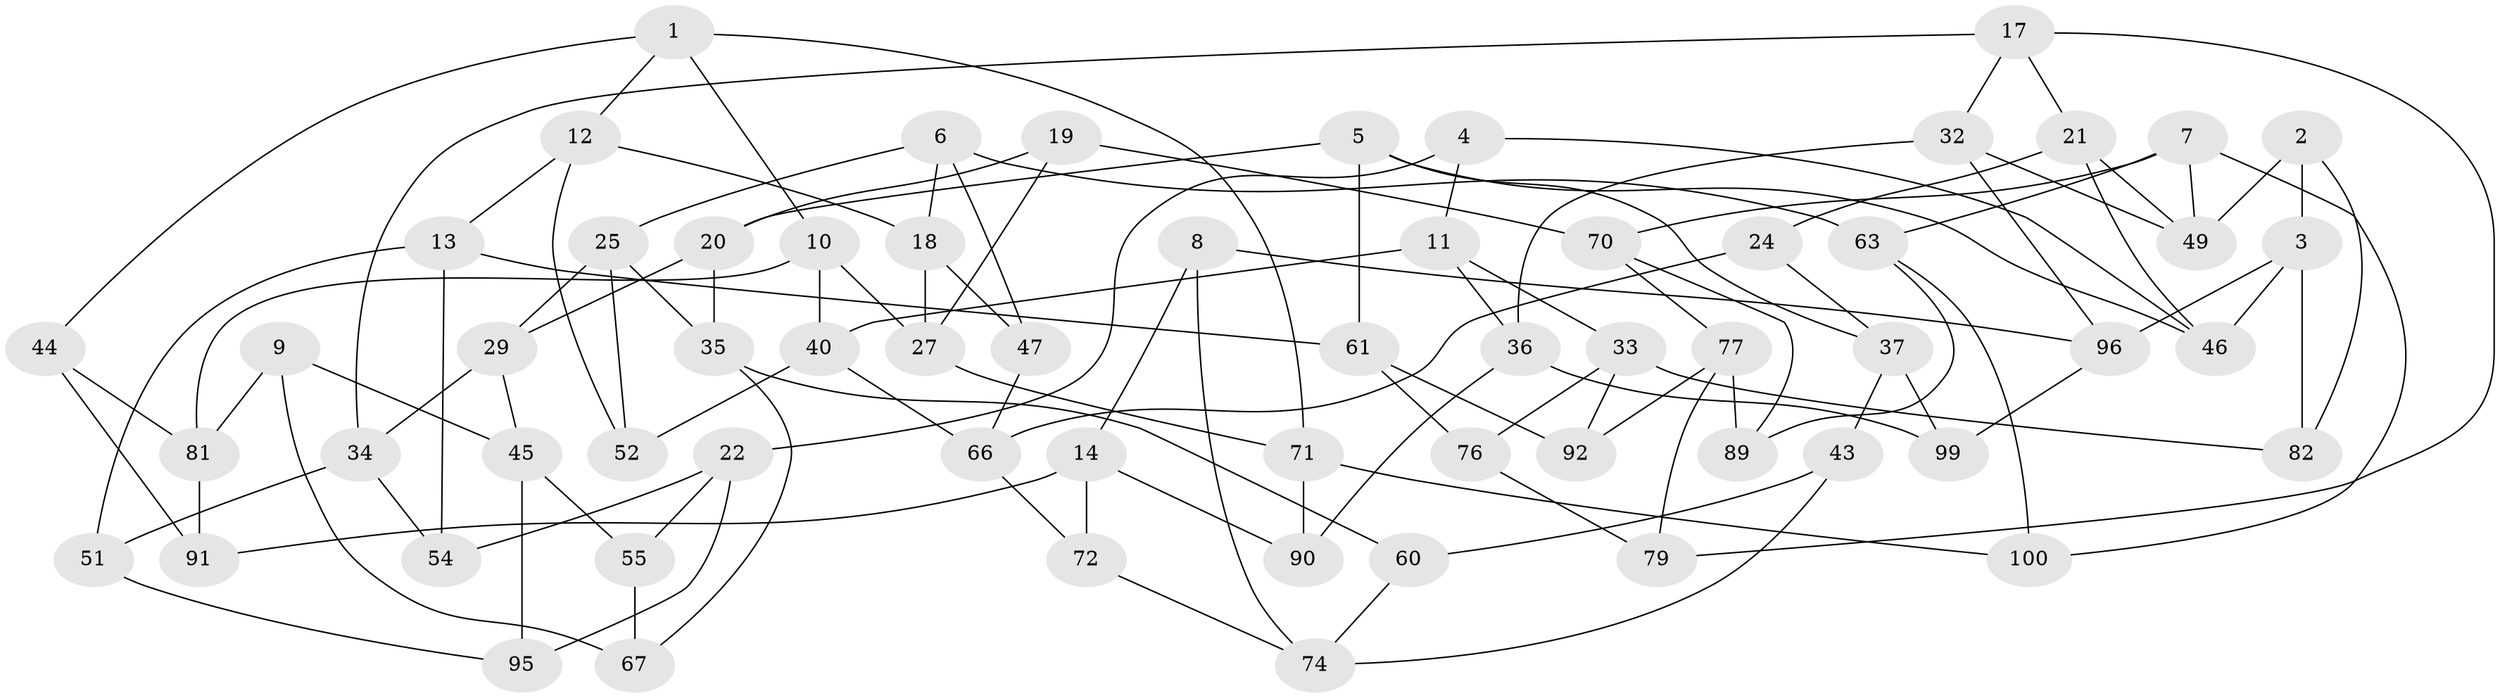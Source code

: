// original degree distribution, {3: 1.0}
// Generated by graph-tools (version 1.1) at 2025/39/02/21/25 10:39:00]
// undirected, 63 vertices, 113 edges
graph export_dot {
graph [start="1"]
  node [color=gray90,style=filled];
  1 [super="+30"];
  2;
  3 [super="+23"];
  4;
  5 [super="+31"];
  6 [super="+53"];
  7 [super="+16"];
  8;
  9;
  10 [super="+26"];
  11 [super="+38"];
  12 [super="+15"];
  13 [super="+85"];
  14 [super="+28"];
  17 [super="+75"];
  18 [super="+69"];
  19;
  20 [super="+93"];
  21 [super="+97"];
  22 [super="+65"];
  24;
  25 [super="+50"];
  27 [super="+80"];
  29 [super="+39"];
  32 [super="+59"];
  33 [super="+88"];
  34 [super="+41"];
  35 [super="+42"];
  36 [super="+48"];
  37 [super="+58"];
  40 [super="+57"];
  43;
  44;
  45 [super="+56"];
  46 [super="+78"];
  47;
  49 [super="+64"];
  51;
  52;
  54;
  55;
  60;
  61 [super="+62"];
  63 [super="+84"];
  66 [super="+68"];
  67;
  70 [super="+86"];
  71 [super="+73"];
  72;
  74 [super="+87"];
  76;
  77 [super="+83"];
  79;
  81 [super="+94"];
  82;
  89;
  90;
  91;
  92;
  95;
  96 [super="+98"];
  99;
  100;
  1 -- 12;
  1 -- 10;
  1 -- 44;
  1 -- 71;
  2 -- 82;
  2 -- 49;
  2 -- 3;
  3 -- 96;
  3 -- 82;
  3 -- 46;
  4 -- 11;
  4 -- 46;
  4 -- 22;
  5 -- 20;
  5 -- 61;
  5 -- 37;
  5 -- 46;
  6 -- 47;
  6 -- 18;
  6 -- 25;
  6 -- 63;
  7 -- 70;
  7 -- 49;
  7 -- 100;
  7 -- 63;
  8 -- 96;
  8 -- 14;
  8 -- 74;
  9 -- 67;
  9 -- 81;
  9 -- 45;
  10 -- 40;
  10 -- 81;
  10 -- 27;
  11 -- 40;
  11 -- 33;
  11 -- 36;
  12 -- 52;
  12 -- 18;
  12 -- 13;
  13 -- 54;
  13 -- 51;
  13 -- 61;
  14 -- 90;
  14 -- 91;
  14 -- 72;
  17 -- 79;
  17 -- 34;
  17 -- 32;
  17 -- 21;
  18 -- 47;
  18 -- 27;
  19 -- 27;
  19 -- 20;
  19 -- 70;
  20 -- 35;
  20 -- 29;
  21 -- 24;
  21 -- 49;
  21 -- 46;
  22 -- 54;
  22 -- 95;
  22 -- 55;
  24 -- 66;
  24 -- 37;
  25 -- 52;
  25 -- 29;
  25 -- 35;
  27 -- 71;
  29 -- 34;
  29 -- 45;
  32 -- 36;
  32 -- 49;
  32 -- 96;
  33 -- 92;
  33 -- 76;
  33 -- 82;
  34 -- 51;
  34 -- 54;
  35 -- 60;
  35 -- 67;
  36 -- 99;
  36 -- 90;
  37 -- 43;
  37 -- 99;
  40 -- 66;
  40 -- 52;
  43 -- 74;
  43 -- 60;
  44 -- 91;
  44 -- 81;
  45 -- 95;
  45 -- 55;
  47 -- 66;
  51 -- 95;
  55 -- 67;
  60 -- 74;
  61 -- 76;
  61 -- 92;
  63 -- 100;
  63 -- 89;
  66 -- 72;
  70 -- 89;
  70 -- 77;
  71 -- 100;
  71 -- 90;
  72 -- 74;
  76 -- 79;
  77 -- 92;
  77 -- 89;
  77 -- 79;
  81 -- 91;
  96 -- 99;
}

